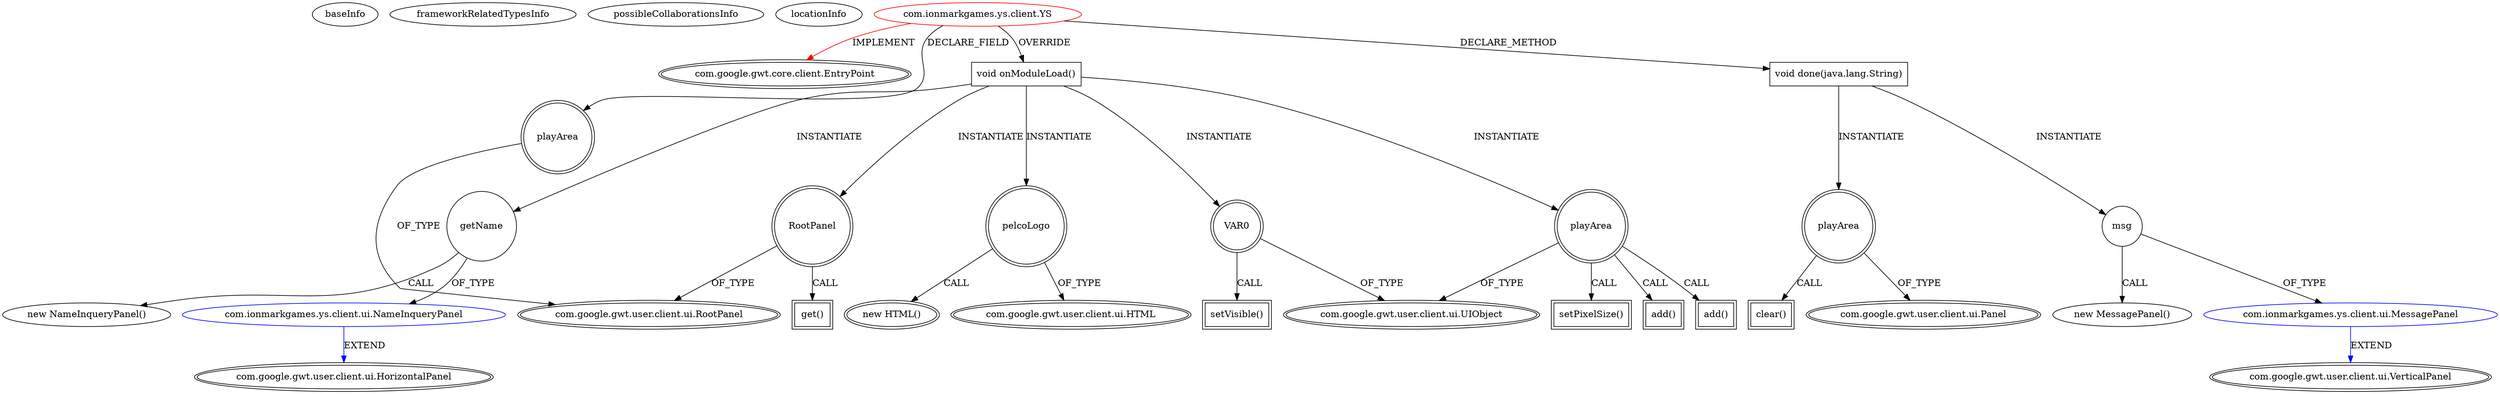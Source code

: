 digraph {
baseInfo[graphId=4689,category="extension_graph",isAnonymous=false,possibleRelation=true]
frameworkRelatedTypesInfo[0="com.google.gwt.core.client.EntryPoint"]
possibleCollaborationsInfo[0="4689~OVERRIDING_METHOD_DECLARATION-INSTANTIATION-~com.google.gwt.core.client.EntryPoint ~com.google.gwt.user.client.ui.HorizontalPanel ~false~false",1="4689~CLIENT_METHOD_DECLARATION-INSTANTIATION-~com.google.gwt.core.client.EntryPoint ~com.google.gwt.user.client.ui.VerticalPanel ~false~false"]
locationInfo[projectName="xephoid-YS",filePath="/xephoid-YS/YS-master/src/com/ionmarkgames/ys/client/YS.java",contextSignature="YS",graphId="4689"]
0[label="com.ionmarkgames.ys.client.YS",vertexType="ROOT_CLIENT_CLASS_DECLARATION",isFrameworkType=false,color=red]
1[label="com.google.gwt.core.client.EntryPoint",vertexType="FRAMEWORK_INTERFACE_TYPE",isFrameworkType=true,peripheries=2]
2[label="playArea",vertexType="FIELD_DECLARATION",isFrameworkType=true,peripheries=2,shape=circle]
3[label="com.google.gwt.user.client.ui.RootPanel",vertexType="FRAMEWORK_CLASS_TYPE",isFrameworkType=true,peripheries=2]
4[label="void onModuleLoad()",vertexType="OVERRIDING_METHOD_DECLARATION",isFrameworkType=false,shape=box]
5[label="VAR0",vertexType="VARIABLE_EXPRESION",isFrameworkType=true,peripheries=2,shape=circle]
7[label="com.google.gwt.user.client.ui.UIObject",vertexType="FRAMEWORK_CLASS_TYPE",isFrameworkType=true,peripheries=2]
6[label="setVisible()",vertexType="INSIDE_CALL",isFrameworkType=true,peripheries=2,shape=box]
8[label="RootPanel",vertexType="VARIABLE_EXPRESION",isFrameworkType=true,peripheries=2,shape=circle]
9[label="get()",vertexType="INSIDE_CALL",isFrameworkType=true,peripheries=2,shape=box]
11[label="playArea",vertexType="VARIABLE_EXPRESION",isFrameworkType=true,peripheries=2,shape=circle]
12[label="setPixelSize()",vertexType="INSIDE_CALL",isFrameworkType=true,peripheries=2,shape=box]
15[label="getName",vertexType="VARIABLE_EXPRESION",isFrameworkType=false,shape=circle]
16[label="com.ionmarkgames.ys.client.ui.NameInqueryPanel",vertexType="REFERENCE_CLIENT_CLASS_DECLARATION",isFrameworkType=false,color=blue]
17[label="com.google.gwt.user.client.ui.HorizontalPanel",vertexType="FRAMEWORK_CLASS_TYPE",isFrameworkType=true,peripheries=2]
14[label="new NameInqueryPanel()",vertexType="CONSTRUCTOR_CALL",isFrameworkType=false]
19[label="pelcoLogo",vertexType="VARIABLE_EXPRESION",isFrameworkType=true,peripheries=2,shape=circle]
20[label="com.google.gwt.user.client.ui.HTML",vertexType="FRAMEWORK_CLASS_TYPE",isFrameworkType=true,peripheries=2]
18[label="new HTML()",vertexType="CONSTRUCTOR_CALL",isFrameworkType=true,peripheries=2]
22[label="add()",vertexType="INSIDE_CALL",isFrameworkType=true,peripheries=2,shape=box]
24[label="add()",vertexType="INSIDE_CALL",isFrameworkType=true,peripheries=2,shape=box]
29[label="void done(java.lang.String)",vertexType="CLIENT_METHOD_DECLARATION",isFrameworkType=false,shape=box]
30[label="playArea",vertexType="VARIABLE_EXPRESION",isFrameworkType=true,peripheries=2,shape=circle]
32[label="com.google.gwt.user.client.ui.Panel",vertexType="FRAMEWORK_CLASS_TYPE",isFrameworkType=true,peripheries=2]
31[label="clear()",vertexType="INSIDE_CALL",isFrameworkType=true,peripheries=2,shape=box]
34[label="msg",vertexType="VARIABLE_EXPRESION",isFrameworkType=false,shape=circle]
35[label="com.ionmarkgames.ys.client.ui.MessagePanel",vertexType="REFERENCE_CLIENT_CLASS_DECLARATION",isFrameworkType=false,color=blue]
36[label="com.google.gwt.user.client.ui.VerticalPanel",vertexType="FRAMEWORK_CLASS_TYPE",isFrameworkType=true,peripheries=2]
33[label="new MessagePanel()",vertexType="CONSTRUCTOR_CALL",isFrameworkType=false]
0->1[label="IMPLEMENT",color=red]
0->2[label="DECLARE_FIELD"]
2->3[label="OF_TYPE"]
0->4[label="OVERRIDE"]
4->5[label="INSTANTIATE"]
5->7[label="OF_TYPE"]
5->6[label="CALL"]
4->8[label="INSTANTIATE"]
8->3[label="OF_TYPE"]
8->9[label="CALL"]
4->11[label="INSTANTIATE"]
11->7[label="OF_TYPE"]
11->12[label="CALL"]
4->15[label="INSTANTIATE"]
16->17[label="EXTEND",color=blue]
15->16[label="OF_TYPE"]
15->14[label="CALL"]
4->19[label="INSTANTIATE"]
19->20[label="OF_TYPE"]
19->18[label="CALL"]
11->22[label="CALL"]
11->24[label="CALL"]
0->29[label="DECLARE_METHOD"]
29->30[label="INSTANTIATE"]
30->32[label="OF_TYPE"]
30->31[label="CALL"]
29->34[label="INSTANTIATE"]
35->36[label="EXTEND",color=blue]
34->35[label="OF_TYPE"]
34->33[label="CALL"]
}
